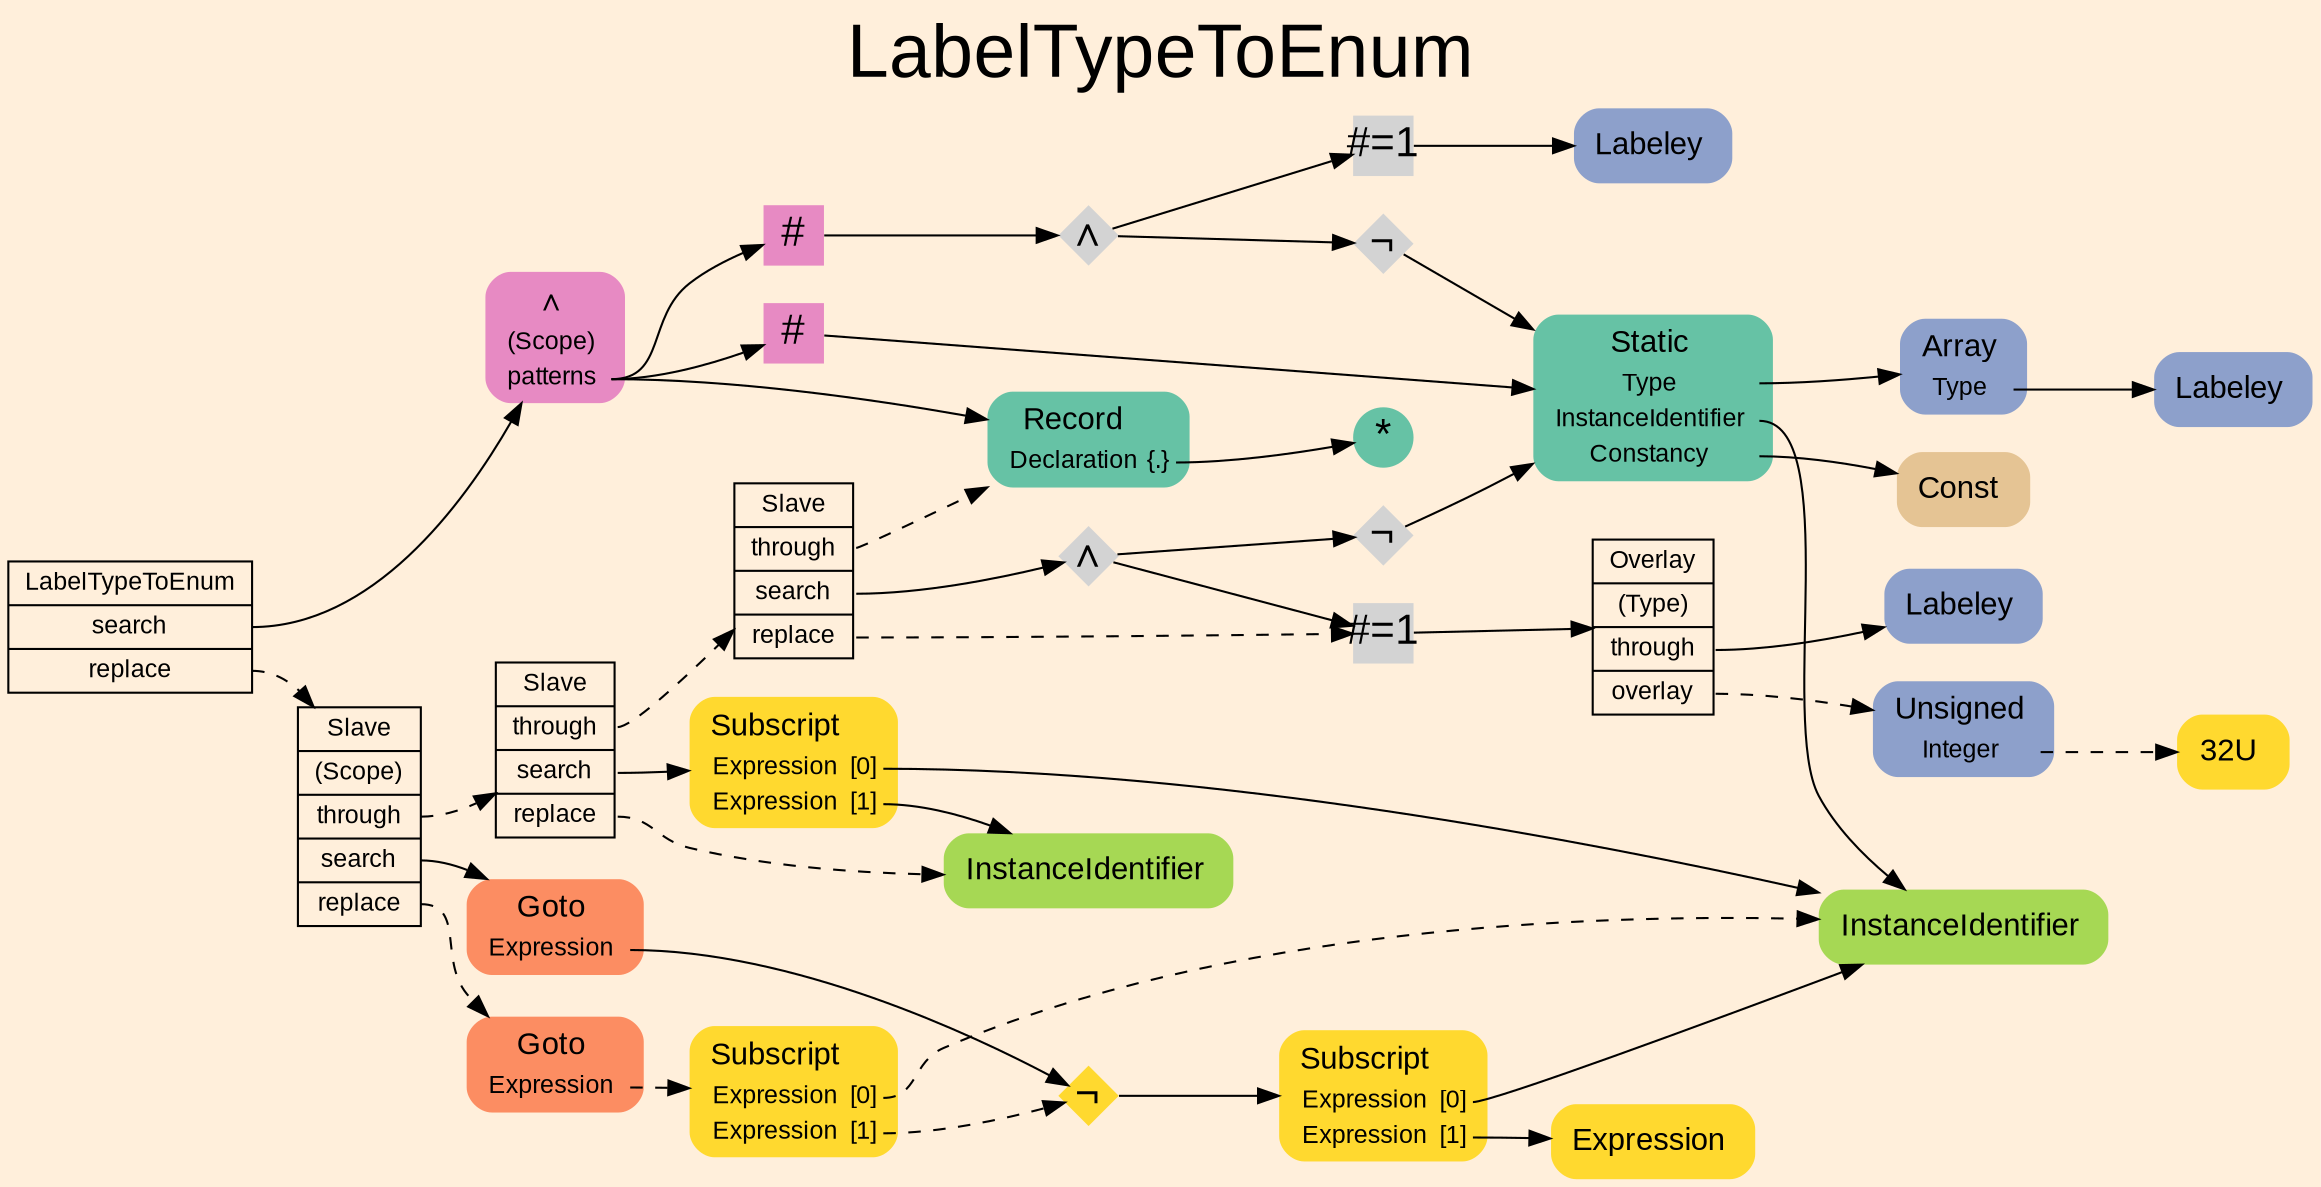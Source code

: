 digraph "LabelTypeToEnum" {
label = "LabelTypeToEnum"
labelloc = t
fontsize = "36"
graph [
    rankdir = "LR"
    ranksep = 0.3
    bgcolor = antiquewhite1
    color = black
    fontcolor = black
    fontname = "Arial"
];
node [
    fontname = "Arial"
];
edge [
    fontname = "Arial"
];

// -------------------- transformation figure --------------------
"CR#P68-0" [
    // -------- block CR#P68-0 ----------
    shape = "record"
    fillcolor = antiquewhite1
    label = "<fixed> LabelTypeToEnum | <port0> search | <port1> replace"
    style = "filled"
    fontsize = "12"
    color = black
    fontcolor = black
];

"#B-2-1223" [
    // -------- block #B-2-1223 ----------
    shape = "plaintext"
    fillcolor = "/set28/4"
    label = <<TABLE BORDER="0" CELLBORDER="0" CELLSPACING="0">
     <TR><TD><FONT POINT-SIZE="15.0">∧</FONT></TD><TD></TD></TR>
     <TR><TD>(Scope)</TD><TD PORT="port0"></TD></TR>
     <TR><TD>patterns</TD><TD PORT="port1"></TD></TR>
    </TABLE>>
    style = "rounded,filled"
    fontsize = "12"
];

"#B-2-1224" [
    // -------- block #B-2-1224 ----------
    shape = "plaintext"
    fillcolor = "/set28/1"
    label = <<TABLE BORDER="0" CELLBORDER="0" CELLSPACING="0">
     <TR><TD><FONT POINT-SIZE="15.0">Record</FONT></TD><TD></TD></TR>
     <TR><TD>Declaration</TD><TD PORT="port0">{.}</TD></TR>
    </TABLE>>
    style = "rounded,filled"
    fontsize = "12"
];

"#B-2-1225" [
    // -------- block #B-2-1225 ----------
    shape = "circle"
    fillcolor = "/set28/1"
    label = <*>
    style = "filled"
    fontsize = "20"
    penwidth = 0.0
    fixedsize = true
    width = 0.4
    height = 0.4
];

"#B-2-1201" [
    // -------- block #B-2-1201 ----------
    shape = "square"
    fillcolor = "/set28/4"
    label = <#>
    style = "filled"
    fontsize = "20"
    penwidth = 0.0
    fixedsize = true
    width = 0.4
    height = 0.4
];

"#B-2-1208" [
    // -------- block #B-2-1208 ----------
    shape = "diamond"
    label = <∧>
    style = "filled"
    fontsize = "20"
    penwidth = 0.0
    fixedsize = true
    width = 0.4
    height = 0.4
];

"#B-2-1212" [
    // -------- block #B-2-1212 ----------
    shape = "square"
    label = <#=1>
    style = "filled"
    fontsize = "20"
    penwidth = 0.0
    fixedsize = true
    width = 0.4
    height = 0.4
];

"#B-2-1203" [
    // -------- block #B-2-1203 ----------
    shape = "plaintext"
    fillcolor = "/set28/3"
    label = <<TABLE BORDER="0" CELLBORDER="0" CELLSPACING="0">
     <TR><TD><FONT POINT-SIZE="15.0">Labeley</FONT></TD><TD></TD></TR>
    </TABLE>>
    style = "rounded,filled"
    fontsize = "12"
];

"#B-2-1210" [
    // -------- block #B-2-1210 ----------
    shape = "diamond"
    label = <¬>
    style = "filled"
    fontsize = "20"
    penwidth = 0.0
    fixedsize = true
    width = 0.4
    height = 0.4
];

"#B-2-1204" [
    // -------- block #B-2-1204 ----------
    shape = "plaintext"
    fillcolor = "/set28/1"
    label = <<TABLE BORDER="0" CELLBORDER="0" CELLSPACING="0">
     <TR><TD><FONT POINT-SIZE="15.0">Static</FONT></TD><TD></TD></TR>
     <TR><TD>Type</TD><TD PORT="port0"></TD></TR>
     <TR><TD>InstanceIdentifier</TD><TD PORT="port1"></TD></TR>
     <TR><TD>Constancy</TD><TD PORT="port2"></TD></TR>
    </TABLE>>
    style = "rounded,filled"
    fontsize = "12"
];

"#B-2-1206" [
    // -------- block #B-2-1206 ----------
    shape = "plaintext"
    fillcolor = "/set28/3"
    label = <<TABLE BORDER="0" CELLBORDER="0" CELLSPACING="0">
     <TR><TD><FONT POINT-SIZE="15.0">Array</FONT></TD><TD></TD></TR>
     <TR><TD>Type</TD><TD PORT="port0"></TD></TR>
    </TABLE>>
    style = "rounded,filled"
    fontsize = "12"
];

"#B-2-1232" [
    // -------- block #B-2-1232 ----------
    shape = "plaintext"
    fillcolor = "/set28/3"
    label = <<TABLE BORDER="0" CELLBORDER="0" CELLSPACING="0">
     <TR><TD><FONT POINT-SIZE="15.0">Labeley</FONT></TD><TD></TD></TR>
    </TABLE>>
    style = "rounded,filled"
    fontsize = "12"
];

"#B-2-1207" [
    // -------- block #B-2-1207 ----------
    shape = "plaintext"
    fillcolor = "/set28/5"
    label = <<TABLE BORDER="0" CELLBORDER="0" CELLSPACING="0">
     <TR><TD><FONT POINT-SIZE="15.0">InstanceIdentifier</FONT></TD><TD></TD></TR>
    </TABLE>>
    style = "rounded,filled"
    fontsize = "12"
];

"#B-2-1205" [
    // -------- block #B-2-1205 ----------
    shape = "plaintext"
    fillcolor = "/set28/7"
    label = <<TABLE BORDER="0" CELLBORDER="0" CELLSPACING="0">
     <TR><TD><FONT POINT-SIZE="15.0">Const</FONT></TD><TD></TD></TR>
    </TABLE>>
    style = "rounded,filled"
    fontsize = "12"
];

"#B-2-1202" [
    // -------- block #B-2-1202 ----------
    shape = "square"
    fillcolor = "/set28/4"
    label = <#>
    style = "filled"
    fontsize = "20"
    penwidth = 0.0
    fixedsize = true
    width = 0.4
    height = 0.4
];

"#B-2-1231" [
    // -------- block #B-2-1231 ----------
    shape = "record"
    fillcolor = antiquewhite1
    label = "<fixed> Slave | <port0> (Scope) | <port1> through | <port2> search | <port3> replace"
    style = "filled"
    fontsize = "12"
    color = black
    fontcolor = black
];

"#B-2-1229" [
    // -------- block #B-2-1229 ----------
    shape = "record"
    fillcolor = antiquewhite1
    label = "<fixed> Slave | <port0> through | <port1> search | <port2> replace"
    style = "filled"
    fontsize = "12"
    color = black
    fontcolor = black
];

"#B-2-1228" [
    // -------- block #B-2-1228 ----------
    shape = "record"
    fillcolor = antiquewhite1
    label = "<fixed> Slave | <port0> through | <port1> search | <port2> replace"
    style = "filled"
    fontsize = "12"
    color = black
    fontcolor = black
];

"#B-2-1209" [
    // -------- block #B-2-1209 ----------
    shape = "diamond"
    label = <∧>
    style = "filled"
    fontsize = "20"
    penwidth = 0.0
    fixedsize = true
    width = 0.4
    height = 0.4
];

"#B-2-1213" [
    // -------- block #B-2-1213 ----------
    shape = "square"
    label = <#=1>
    style = "filled"
    fontsize = "20"
    penwidth = 0.0
    fixedsize = true
    width = 0.4
    height = 0.4
];

"#B-2-1214" [
    // -------- block #B-2-1214 ----------
    shape = "record"
    fillcolor = antiquewhite1
    label = "<fixed> Overlay | <port0> (Type) | <port1> through | <port2> overlay"
    style = "filled"
    fontsize = "12"
    color = black
    fontcolor = black
];

"#B-2-1226" [
    // -------- block #B-2-1226 ----------
    shape = "plaintext"
    fillcolor = "/set28/3"
    label = <<TABLE BORDER="0" CELLBORDER="0" CELLSPACING="0">
     <TR><TD><FONT POINT-SIZE="15.0">Labeley</FONT></TD><TD></TD></TR>
    </TABLE>>
    style = "rounded,filled"
    fontsize = "12"
];

"#B-2-1222" [
    // -------- block #B-2-1222 ----------
    shape = "plaintext"
    fillcolor = "/set28/3"
    label = <<TABLE BORDER="0" CELLBORDER="0" CELLSPACING="0">
     <TR><TD><FONT POINT-SIZE="15.0">Unsigned</FONT></TD><TD></TD></TR>
     <TR><TD>Integer</TD><TD PORT="port0"></TD></TR>
    </TABLE>>
    style = "rounded,filled"
    fontsize = "12"
];

"#B-2-1227" [
    // -------- block #B-2-1227 ----------
    shape = "plaintext"
    fillcolor = "/set28/6"
    label = <<TABLE BORDER="0" CELLBORDER="0" CELLSPACING="0">
     <TR><TD><FONT POINT-SIZE="15.0">32U</FONT></TD><TD></TD></TR>
    </TABLE>>
    style = "rounded,filled"
    fontsize = "12"
];

"#B-2-1211" [
    // -------- block #B-2-1211 ----------
    shape = "diamond"
    label = <¬>
    style = "filled"
    fontsize = "20"
    penwidth = 0.0
    fixedsize = true
    width = 0.4
    height = 0.4
];

"#B-2-1215" [
    // -------- block #B-2-1215 ----------
    shape = "plaintext"
    fillcolor = "/set28/6"
    label = <<TABLE BORDER="0" CELLBORDER="0" CELLSPACING="0">
     <TR><TD><FONT POINT-SIZE="15.0">Subscript</FONT></TD><TD></TD></TR>
     <TR><TD>Expression</TD><TD PORT="port0">[0]</TD></TR>
     <TR><TD>Expression</TD><TD PORT="port1">[1]</TD></TR>
    </TABLE>>
    style = "rounded,filled"
    fontsize = "12"
];

"#B-2-1218" [
    // -------- block #B-2-1218 ----------
    shape = "plaintext"
    fillcolor = "/set28/5"
    label = <<TABLE BORDER="0" CELLBORDER="0" CELLSPACING="0">
     <TR><TD><FONT POINT-SIZE="15.0">InstanceIdentifier</FONT></TD><TD></TD></TR>
    </TABLE>>
    style = "rounded,filled"
    fontsize = "12"
];

"#B-2-1219" [
    // -------- block #B-2-1219 ----------
    shape = "plaintext"
    fillcolor = "/set28/2"
    label = <<TABLE BORDER="0" CELLBORDER="0" CELLSPACING="0">
     <TR><TD><FONT POINT-SIZE="15.0">Goto</FONT></TD><TD></TD></TR>
     <TR><TD>Expression</TD><TD PORT="port0"></TD></TR>
    </TABLE>>
    style = "rounded,filled"
    fontsize = "12"
];

"#B-2-1221" [
    // -------- block #B-2-1221 ----------
    shape = "diamond"
    fillcolor = "/set28/6"
    label = <¬>
    style = "filled"
    fontsize = "20"
    penwidth = 0.0
    fixedsize = true
    width = 0.4
    height = 0.4
];

"#B-2-1217" [
    // -------- block #B-2-1217 ----------
    shape = "plaintext"
    fillcolor = "/set28/6"
    label = <<TABLE BORDER="0" CELLBORDER="0" CELLSPACING="0">
     <TR><TD><FONT POINT-SIZE="15.0">Subscript</FONT></TD><TD></TD></TR>
     <TR><TD>Expression</TD><TD PORT="port0">[0]</TD></TR>
     <TR><TD>Expression</TD><TD PORT="port1">[1]</TD></TR>
    </TABLE>>
    style = "rounded,filled"
    fontsize = "12"
];

"#B-2-1230" [
    // -------- block #B-2-1230 ----------
    shape = "plaintext"
    fillcolor = "/set28/6"
    label = <<TABLE BORDER="0" CELLBORDER="0" CELLSPACING="0">
     <TR><TD><FONT POINT-SIZE="15.0">Expression</FONT></TD><TD></TD></TR>
    </TABLE>>
    style = "rounded,filled"
    fontsize = "12"
];

"#B-2-1220" [
    // -------- block #B-2-1220 ----------
    shape = "plaintext"
    fillcolor = "/set28/2"
    label = <<TABLE BORDER="0" CELLBORDER="0" CELLSPACING="0">
     <TR><TD><FONT POINT-SIZE="15.0">Goto</FONT></TD><TD></TD></TR>
     <TR><TD>Expression</TD><TD PORT="port0"></TD></TR>
    </TABLE>>
    style = "rounded,filled"
    fontsize = "12"
];

"#B-2-1216" [
    // -------- block #B-2-1216 ----------
    shape = "plaintext"
    fillcolor = "/set28/6"
    label = <<TABLE BORDER="0" CELLBORDER="0" CELLSPACING="0">
     <TR><TD><FONT POINT-SIZE="15.0">Subscript</FONT></TD><TD></TD></TR>
     <TR><TD>Expression</TD><TD PORT="port0">[0]</TD></TR>
     <TR><TD>Expression</TD><TD PORT="port1">[1]</TD></TR>
    </TABLE>>
    style = "rounded,filled"
    fontsize = "12"
];

"CR#P68-0":port0 -> "#B-2-1223" [
    color = black
    fontcolor = black
];

"CR#P68-0":port1 -> "#B-2-1231" [
    style="dashed"
    color = black
    fontcolor = black
];

"#B-2-1223":port1 -> "#B-2-1224" [
    color = black
    fontcolor = black
];

"#B-2-1223":port1 -> "#B-2-1201" [
    color = black
    fontcolor = black
];

"#B-2-1223":port1 -> "#B-2-1202" [
    color = black
    fontcolor = black
];

"#B-2-1224":port0 -> "#B-2-1225" [
    color = black
    fontcolor = black
];

"#B-2-1201" -> "#B-2-1208" [
    color = black
    fontcolor = black
];

"#B-2-1208" -> "#B-2-1212" [
    color = black
    fontcolor = black
];

"#B-2-1208" -> "#B-2-1210" [
    color = black
    fontcolor = black
];

"#B-2-1212" -> "#B-2-1203" [
    color = black
    fontcolor = black
];

"#B-2-1210" -> "#B-2-1204" [
    color = black
    fontcolor = black
];

"#B-2-1204":port0 -> "#B-2-1206" [
    color = black
    fontcolor = black
];

"#B-2-1204":port1 -> "#B-2-1207" [
    color = black
    fontcolor = black
];

"#B-2-1204":port2 -> "#B-2-1205" [
    color = black
    fontcolor = black
];

"#B-2-1206":port0 -> "#B-2-1232" [
    color = black
    fontcolor = black
];

"#B-2-1202" -> "#B-2-1204" [
    color = black
    fontcolor = black
];

"#B-2-1231":port1 -> "#B-2-1229" [
    style="dashed"
    color = black
    fontcolor = black
];

"#B-2-1231":port2 -> "#B-2-1219" [
    color = black
    fontcolor = black
];

"#B-2-1231":port3 -> "#B-2-1220" [
    style="dashed"
    color = black
    fontcolor = black
];

"#B-2-1229":port0 -> "#B-2-1228" [
    style="dashed"
    color = black
    fontcolor = black
];

"#B-2-1229":port1 -> "#B-2-1215" [
    color = black
    fontcolor = black
];

"#B-2-1229":port2 -> "#B-2-1218" [
    style="dashed"
    color = black
    fontcolor = black
];

"#B-2-1228":port0 -> "#B-2-1224" [
    style="dashed"
    color = black
    fontcolor = black
];

"#B-2-1228":port1 -> "#B-2-1209" [
    color = black
    fontcolor = black
];

"#B-2-1228":port2 -> "#B-2-1213" [
    style="dashed"
    color = black
    fontcolor = black
];

"#B-2-1209" -> "#B-2-1213" [
    color = black
    fontcolor = black
];

"#B-2-1209" -> "#B-2-1211" [
    color = black
    fontcolor = black
];

"#B-2-1213" -> "#B-2-1214" [
    color = black
    fontcolor = black
];

"#B-2-1214":port1 -> "#B-2-1226" [
    color = black
    fontcolor = black
];

"#B-2-1214":port2 -> "#B-2-1222" [
    style="dashed"
    color = black
    fontcolor = black
];

"#B-2-1222":port0 -> "#B-2-1227" [
    style="dashed"
    color = black
    fontcolor = black
];

"#B-2-1211" -> "#B-2-1204" [
    color = black
    fontcolor = black
];

"#B-2-1215":port0 -> "#B-2-1207" [
    color = black
    fontcolor = black
];

"#B-2-1215":port1 -> "#B-2-1218" [
    color = black
    fontcolor = black
];

"#B-2-1219":port0 -> "#B-2-1221" [
    color = black
    fontcolor = black
];

"#B-2-1221" -> "#B-2-1217" [
    color = black
    fontcolor = black
];

"#B-2-1217":port0 -> "#B-2-1207" [
    color = black
    fontcolor = black
];

"#B-2-1217":port1 -> "#B-2-1230" [
    color = black
    fontcolor = black
];

"#B-2-1220":port0 -> "#B-2-1216" [
    style="dashed"
    color = black
    fontcolor = black
];

"#B-2-1216":port0 -> "#B-2-1207" [
    style="dashed"
    color = black
    fontcolor = black
];

"#B-2-1216":port1 -> "#B-2-1221" [
    style="dashed"
    color = black
    fontcolor = black
];


}

